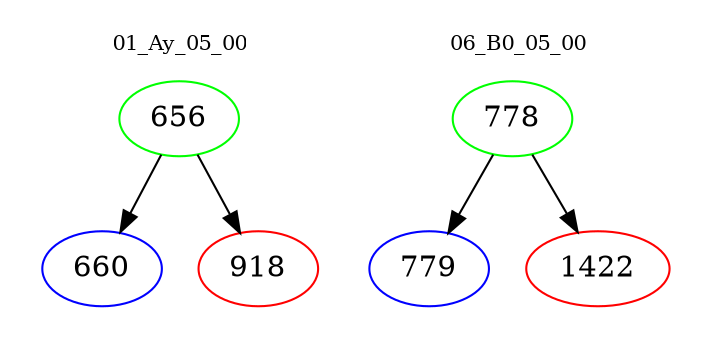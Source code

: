 digraph{
subgraph cluster_0 {
color = white
label = "01_Ay_05_00";
fontsize=10;
T0_656 [label="656", color="green"]
T0_656 -> T0_660 [color="black"]
T0_660 [label="660", color="blue"]
T0_656 -> T0_918 [color="black"]
T0_918 [label="918", color="red"]
}
subgraph cluster_1 {
color = white
label = "06_B0_05_00";
fontsize=10;
T1_778 [label="778", color="green"]
T1_778 -> T1_779 [color="black"]
T1_779 [label="779", color="blue"]
T1_778 -> T1_1422 [color="black"]
T1_1422 [label="1422", color="red"]
}
}
